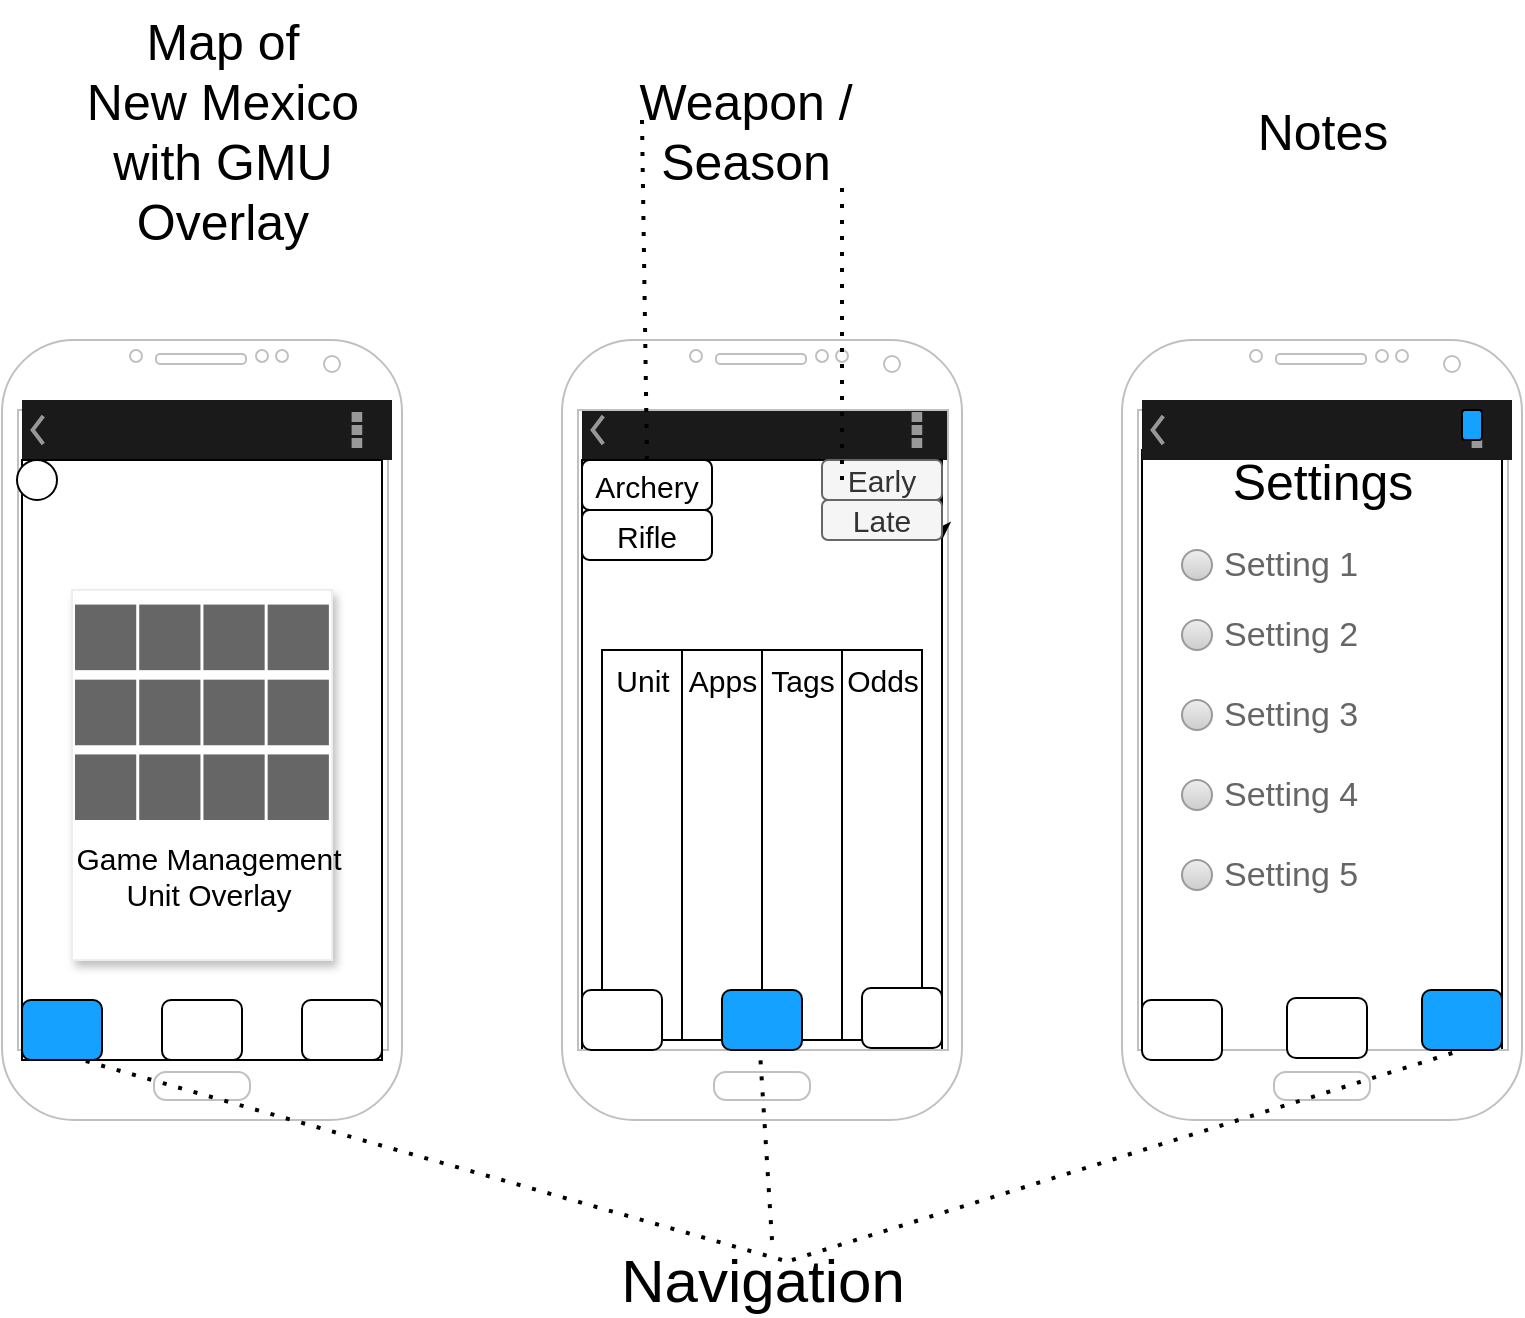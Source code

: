 <mxfile version="14.6.13" type="device"><diagram id="R2lEEEUBdFMjLlhIrx00" name="Page-1"><mxGraphModel dx="1086" dy="1906" grid="1" gridSize="10" guides="1" tooltips="1" connect="1" arrows="1" fold="1" page="1" pageScale="1" pageWidth="850" pageHeight="1100" math="0" shadow="0" extFonts="Permanent Marker^https://fonts.googleapis.com/css?family=Permanent+Marker"><root><mxCell id="0"/><mxCell id="1" parent="0"/><mxCell id="sCDjDBYQYxwlCfSlCo_a-119" value="" style="rounded=0;whiteSpace=wrap;html=1;fontSize=25;" parent="1" vertex="1"><mxGeometry x="610" y="-845" width="180" height="300" as="geometry"/></mxCell><mxCell id="sCDjDBYQYxwlCfSlCo_a-1" value="" style="verticalLabelPosition=bottom;verticalAlign=top;html=1;shadow=0;dashed=0;strokeWidth=1;shape=mxgraph.android.phone2;strokeColor=#c0c0c0;" parent="1" vertex="1"><mxGeometry x="40" y="-900" width="200" height="390" as="geometry"/></mxCell><mxCell id="sCDjDBYQYxwlCfSlCo_a-15" value="" style="strokeWidth=1;html=1;shadow=0;dashed=0;shape=mxgraph.android.action_bar;fillColor=#1A1A1A;strokeColor=#c0c0c0;strokeWidth=2;fontColor=#FFFFFF;fontSize=25;" parent="1" vertex="1"><mxGeometry x="50" y="-870" width="185" height="30" as="geometry"/></mxCell><mxCell id="sCDjDBYQYxwlCfSlCo_a-17" value="" style="rounded=0;whiteSpace=wrap;html=1;fontSize=25;" parent="1" vertex="1"><mxGeometry x="50" y="-840" width="180" height="300" as="geometry"/></mxCell><mxCell id="sCDjDBYQYxwlCfSlCo_a-24" value="" style="strokeWidth=1;html=1;shadow=0;dashed=0;shape=mxgraph.android.action_bar;fillColor=#1A1A1A;strokeColor=#c0c0c0;strokeWidth=2;fontColor=#FFFFFF;fontSize=25;" parent="1" vertex="1"><mxGeometry x="330" y="-870" width="185" height="30" as="geometry"/></mxCell><mxCell id="sCDjDBYQYxwlCfSlCo_a-25" value="" style="rounded=0;whiteSpace=wrap;html=1;fontSize=25;" parent="1" vertex="1"><mxGeometry x="330" y="-840" width="180" height="300" as="geometry"/></mxCell><mxCell id="sCDjDBYQYxwlCfSlCo_a-26" value="" style="verticalLabelPosition=bottom;verticalAlign=top;html=1;shadow=0;dashed=0;strokeWidth=1;shape=mxgraph.android.phone2;strokeColor=#c0c0c0;" parent="1" vertex="1"><mxGeometry x="320" y="-900" width="200" height="390" as="geometry"/></mxCell><mxCell id="sCDjDBYQYxwlCfSlCo_a-66" value="Notes" style="text;html=1;align=center;verticalAlign=middle;resizable=0;points=[];autosize=1;strokeColor=none;fontSize=25;" parent="1" vertex="1"><mxGeometry x="660" y="-1025" width="80" height="40" as="geometry"/></mxCell><mxCell id="sCDjDBYQYxwlCfSlCo_a-70" value="" style="verticalLabelPosition=bottom;verticalAlign=top;html=1;shadow=0;dashed=0;strokeWidth=1;shape=mxgraph.android.phone2;strokeColor=#c0c0c0;" parent="1" vertex="1"><mxGeometry x="600" y="-900" width="200" height="390" as="geometry"/></mxCell><mxCell id="sCDjDBYQYxwlCfSlCo_a-71" value="" style="strokeWidth=1;html=1;shadow=0;dashed=0;shape=mxgraph.android.action_bar;fillColor=#1A1A1A;strokeColor=#c0c0c0;strokeWidth=2;fontColor=#FFFFFF;fontSize=25;" parent="1" vertex="1"><mxGeometry x="610" y="-870" width="185" height="30" as="geometry"/></mxCell><mxCell id="sCDjDBYQYxwlCfSlCo_a-73" value="Settings" style="text;html=1;align=center;verticalAlign=middle;resizable=0;points=[];autosize=1;strokeColor=none;fontSize=25;" parent="1" vertex="1"><mxGeometry x="645" y="-850" width="110" height="40" as="geometry"/></mxCell><mxCell id="sCDjDBYQYxwlCfSlCo_a-74" value="Map of &lt;br&gt;New Mexico&lt;br&gt;with GMU&lt;br&gt;Overlay" style="text;html=1;align=center;verticalAlign=middle;resizable=0;points=[];autosize=1;strokeColor=none;fontSize=25;" parent="1" vertex="1"><mxGeometry x="75" y="-1070" width="150" height="130" as="geometry"/></mxCell><mxCell id="sCDjDBYQYxwlCfSlCo_a-75" value="" style="shape=rect;fillColor=#ffffff;strokeColor=#eeeeee;shadow=1;fontSize=25;rotation=-180;" parent="1" vertex="1"><mxGeometry x="75" y="-775" width="130" height="185" as="geometry"/></mxCell><mxCell id="sCDjDBYQYxwlCfSlCo_a-79" value="" style="shape=rect;strokeColor=none;fillColor=#666666;resizeWidth=1;resizeHeight=1;rotation=-180;" parent="sCDjDBYQYxwlCfSlCo_a-75" vertex="1"><mxGeometry x="0.012" width="30.61" height="32.786" relative="1" as="geometry"><mxPoint y="70" as="offset"/></mxGeometry></mxCell><mxCell id="sCDjDBYQYxwlCfSlCo_a-80" value="" style="shape=rect;strokeColor=none;fillColor=#666666;resizeWidth=1;resizeHeight=1;rotation=-180;" parent="sCDjDBYQYxwlCfSlCo_a-75" vertex="1"><mxGeometry x="0.259" width="30.61" height="32.786" relative="1" as="geometry"><mxPoint y="70" as="offset"/></mxGeometry></mxCell><mxCell id="sCDjDBYQYxwlCfSlCo_a-81" value="" style="shape=rect;strokeColor=none;fillColor=#666666;resizeWidth=1;resizeHeight=1;rotation=-180;" parent="sCDjDBYQYxwlCfSlCo_a-75" vertex="1"><mxGeometry x="0.506" width="30.61" height="32.786" relative="1" as="geometry"><mxPoint y="70" as="offset"/></mxGeometry></mxCell><mxCell id="sCDjDBYQYxwlCfSlCo_a-82" value="" style="shape=rect;strokeColor=none;fillColor=#666666;resizeWidth=1;resizeHeight=1;rotation=-180;" parent="sCDjDBYQYxwlCfSlCo_a-75" vertex="1"><mxGeometry x="0.753" width="30.61" height="32.786" relative="1" as="geometry"><mxPoint y="70" as="offset"/></mxGeometry></mxCell><mxCell id="sCDjDBYQYxwlCfSlCo_a-83" value="" style="shape=rect;strokeColor=none;fillColor=#666666;resizeWidth=1;resizeHeight=1;rotation=-180;" parent="sCDjDBYQYxwlCfSlCo_a-75" vertex="1"><mxGeometry x="0.012" y="0.202" width="30.61" height="32.786" relative="1" as="geometry"><mxPoint y="70" as="offset"/></mxGeometry></mxCell><mxCell id="sCDjDBYQYxwlCfSlCo_a-84" value="" style="shape=rect;strokeColor=none;fillColor=#666666;resizeWidth=1;resizeHeight=1;rotation=-180;" parent="sCDjDBYQYxwlCfSlCo_a-75" vertex="1"><mxGeometry x="0.259" y="0.202" width="30.61" height="32.786" relative="1" as="geometry"><mxPoint y="70" as="offset"/></mxGeometry></mxCell><mxCell id="sCDjDBYQYxwlCfSlCo_a-85" value="" style="shape=rect;strokeColor=none;fillColor=#666666;resizeWidth=1;resizeHeight=1;rotation=-180;" parent="sCDjDBYQYxwlCfSlCo_a-75" vertex="1"><mxGeometry x="0.506" y="0.202" width="30.61" height="32.786" relative="1" as="geometry"><mxPoint y="70" as="offset"/></mxGeometry></mxCell><mxCell id="sCDjDBYQYxwlCfSlCo_a-86" value="" style="shape=rect;strokeColor=none;fillColor=#666666;resizeWidth=1;resizeHeight=1;rotation=-180;" parent="sCDjDBYQYxwlCfSlCo_a-75" vertex="1"><mxGeometry x="0.753" y="0.202" width="30.61" height="32.786" relative="1" as="geometry"><mxPoint y="70" as="offset"/></mxGeometry></mxCell><mxCell id="sCDjDBYQYxwlCfSlCo_a-87" value="" style="shape=rect;strokeColor=none;fillColor=#666666;resizeWidth=1;resizeHeight=1;rotation=-180;" parent="sCDjDBYQYxwlCfSlCo_a-75" vertex="1"><mxGeometry x="0.012" y="0.405" width="30.61" height="32.786" relative="1" as="geometry"><mxPoint y="70" as="offset"/></mxGeometry></mxCell><mxCell id="sCDjDBYQYxwlCfSlCo_a-88" value="" style="shape=rect;strokeColor=none;fillColor=#666666;resizeWidth=1;resizeHeight=1;rotation=-180;" parent="sCDjDBYQYxwlCfSlCo_a-75" vertex="1"><mxGeometry x="0.259" y="0.405" width="30.61" height="32.786" relative="1" as="geometry"><mxPoint y="70" as="offset"/></mxGeometry></mxCell><mxCell id="sCDjDBYQYxwlCfSlCo_a-89" value="" style="shape=rect;strokeColor=none;fillColor=#666666;resizeWidth=1;resizeHeight=1;rotation=-180;" parent="sCDjDBYQYxwlCfSlCo_a-75" vertex="1"><mxGeometry x="0.506" y="0.405" width="30.61" height="32.786" relative="1" as="geometry"><mxPoint y="70" as="offset"/></mxGeometry></mxCell><mxCell id="sCDjDBYQYxwlCfSlCo_a-90" value="" style="shape=rect;strokeColor=none;fillColor=#666666;resizeWidth=1;resizeHeight=1;rotation=-180;" parent="sCDjDBYQYxwlCfSlCo_a-75" vertex="1"><mxGeometry x="0.753" y="0.405" width="30.61" height="32.786" relative="1" as="geometry"><mxPoint y="70" as="offset"/></mxGeometry></mxCell><mxCell id="sCDjDBYQYxwlCfSlCo_a-113" value="Game Management &lt;br style=&quot;font-size: 15px;&quot;&gt;Unit Overlay" style="text;html=1;align=center;verticalAlign=middle;resizable=0;points=[];autosize=1;strokeColor=none;fontSize=15;" parent="1" vertex="1"><mxGeometry x="67.5" y="-652.5" width="150" height="40" as="geometry"/></mxCell><mxCell id="sCDjDBYQYxwlCfSlCo_a-179" value="Setting 1" style="shape=ellipse;fillColor=#eeeeee;strokeColor=#999999;gradientColor=#cccccc;html=1;align=left;spacingLeft=4;fontSize=17;fontColor=#666666;labelPosition=right;shadow=0;" parent="1" vertex="1"><mxGeometry x="630" y="-795" width="15" height="15" as="geometry"/></mxCell><mxCell id="sCDjDBYQYxwlCfSlCo_a-180" value="Setting 2" style="shape=ellipse;fillColor=#eeeeee;strokeColor=#999999;gradientColor=#cccccc;html=1;align=left;spacingLeft=4;fontSize=17;fontColor=#666666;labelPosition=right;shadow=0;" parent="1" vertex="1"><mxGeometry x="630" y="-760" width="15" height="15" as="geometry"/></mxCell><mxCell id="sCDjDBYQYxwlCfSlCo_a-181" value="Setting 3" style="shape=ellipse;fillColor=#eeeeee;strokeColor=#999999;gradientColor=#cccccc;html=1;align=left;spacingLeft=4;fontSize=17;fontColor=#666666;labelPosition=right;shadow=0;" parent="1" vertex="1"><mxGeometry x="630" y="-720" width="15" height="15" as="geometry"/></mxCell><mxCell id="sCDjDBYQYxwlCfSlCo_a-182" value="Setting 4" style="shape=ellipse;fillColor=#eeeeee;strokeColor=#999999;gradientColor=#cccccc;html=1;align=left;spacingLeft=4;fontSize=17;fontColor=#666666;labelPosition=right;shadow=0;" parent="1" vertex="1"><mxGeometry x="630" y="-680" width="15" height="15" as="geometry"/></mxCell><mxCell id="sCDjDBYQYxwlCfSlCo_a-183" value="Setting 5" style="shape=ellipse;fillColor=#eeeeee;strokeColor=#999999;gradientColor=#cccccc;html=1;align=left;spacingLeft=4;fontSize=17;fontColor=#666666;labelPosition=right;shadow=0;" parent="1" vertex="1"><mxGeometry x="630" y="-640" width="15" height="15" as="geometry"/></mxCell><mxCell id="r6fTCeA_7lWzFZ74UTPV-1" value="Weapon /&amp;nbsp;&lt;br&gt;Season&amp;nbsp;" style="text;html=1;align=center;verticalAlign=middle;resizable=0;points=[];autosize=1;strokeColor=none;fontSize=25;" parent="1" vertex="1"><mxGeometry x="350" y="-1040" width="130" height="70" as="geometry"/></mxCell><mxCell id="r6fTCeA_7lWzFZ74UTPV-2" value="" style="rounded=0;whiteSpace=wrap;html=1;fontSize=25;" parent="1" vertex="1"><mxGeometry x="340" y="-745" width="40" height="195" as="geometry"/></mxCell><mxCell id="r6fTCeA_7lWzFZ74UTPV-3" value="" style="rounded=0;whiteSpace=wrap;html=1;fontSize=25;" parent="1" vertex="1"><mxGeometry x="380" y="-745" width="40" height="195" as="geometry"/></mxCell><mxCell id="r6fTCeA_7lWzFZ74UTPV-4" value="" style="rounded=0;whiteSpace=wrap;html=1;fontSize=25;" parent="1" vertex="1"><mxGeometry x="420" y="-745" width="40" height="195" as="geometry"/></mxCell><mxCell id="r6fTCeA_7lWzFZ74UTPV-5" value="" style="rounded=0;whiteSpace=wrap;html=1;fontSize=25;" parent="1" vertex="1"><mxGeometry x="460" y="-745" width="40" height="195" as="geometry"/></mxCell><mxCell id="r6fTCeA_7lWzFZ74UTPV-6" value="Unit" style="text;html=1;align=center;verticalAlign=middle;resizable=0;points=[];autosize=1;strokeColor=none;fontSize=15;" parent="1" vertex="1"><mxGeometry x="340" y="-740" width="40" height="20" as="geometry"/></mxCell><mxCell id="r6fTCeA_7lWzFZ74UTPV-7" value="Apps" style="text;html=1;align=center;verticalAlign=middle;resizable=0;points=[];autosize=1;strokeColor=none;fontSize=15;" parent="1" vertex="1"><mxGeometry x="375" y="-740" width="50" height="20" as="geometry"/></mxCell><mxCell id="r6fTCeA_7lWzFZ74UTPV-8" value="Tags" style="text;html=1;align=center;verticalAlign=middle;resizable=0;points=[];autosize=1;strokeColor=none;fontSize=15;" parent="1" vertex="1"><mxGeometry x="415" y="-740" width="50" height="20" as="geometry"/></mxCell><mxCell id="r6fTCeA_7lWzFZ74UTPV-9" value="Odds" style="text;html=1;align=center;verticalAlign=middle;resizable=0;points=[];autosize=1;strokeColor=none;fontSize=15;" parent="1" vertex="1"><mxGeometry x="455" y="-740" width="50" height="20" as="geometry"/></mxCell><mxCell id="r6fTCeA_7lWzFZ74UTPV-10" value="" style="ellipse;whiteSpace=wrap;html=1;aspect=fixed;fontSize=15;" parent="1" vertex="1"><mxGeometry x="47.5" y="-840" width="20" height="20" as="geometry"/></mxCell><mxCell id="r6fTCeA_7lWzFZ74UTPV-15" value="" style="rounded=1;whiteSpace=wrap;html=1;fontSize=15;fontColor=#14A1FF;fillColor=#14A1FF;" parent="1" vertex="1"><mxGeometry x="50" y="-570" width="40" height="30" as="geometry"/></mxCell><mxCell id="r6fTCeA_7lWzFZ74UTPV-17" value="" style="rounded=1;whiteSpace=wrap;html=1;fontSize=15;fontColor=#14A1FF;fillColor=#14A1FF;" parent="1" vertex="1"><mxGeometry x="400" y="-575" width="40" height="30" as="geometry"/></mxCell><mxCell id="r6fTCeA_7lWzFZ74UTPV-18" value="" style="rounded=1;whiteSpace=wrap;html=1;fontSize=15;fontColor=#14A1FF;fillColor=#14A1FF;" parent="1" vertex="1"><mxGeometry x="770" y="-865" width="10" height="15" as="geometry"/></mxCell><mxCell id="r6fTCeA_7lWzFZ74UTPV-19" value="Archery" style="rounded=1;whiteSpace=wrap;html=1;fontSize=15;" parent="1" vertex="1"><mxGeometry x="330" y="-840" width="65" height="25" as="geometry"/></mxCell><mxCell id="r6fTCeA_7lWzFZ74UTPV-20" value="Rifle" style="rounded=1;whiteSpace=wrap;html=1;fontSize=15;" parent="1" vertex="1"><mxGeometry x="330" y="-815" width="65" height="25" as="geometry"/></mxCell><mxCell id="-9w-FaSEoJDeQubgt4zf-15" style="edgeStyle=orthogonalEdgeStyle;rounded=0;orthogonalLoop=1;jettySize=auto;html=1;exitX=0.5;exitY=1;exitDx=0;exitDy=0;entryX=1;entryY=1;entryDx=0;entryDy=0;" parent="1" source="r6fTCeA_7lWzFZ74UTPV-22" target="r6fTCeA_7lWzFZ74UTPV-23" edge="1"><mxGeometry relative="1" as="geometry"/></mxCell><mxCell id="r6fTCeA_7lWzFZ74UTPV-22" value="Early" style="rounded=1;whiteSpace=wrap;html=1;fontSize=15;fontColor=#333333;fillColor=#f5f5f5;strokeColor=#666666;" parent="1" vertex="1"><mxGeometry x="450" y="-840" width="60" height="20" as="geometry"/></mxCell><mxCell id="r6fTCeA_7lWzFZ74UTPV-23" value="Late" style="rounded=1;whiteSpace=wrap;html=1;fontSize=15;fontColor=#333333;fillColor=#f5f5f5;strokeColor=#666666;" parent="1" vertex="1"><mxGeometry x="450" y="-820" width="60" height="20" as="geometry"/></mxCell><mxCell id="-9w-FaSEoJDeQubgt4zf-3" value="" style="rounded=1;whiteSpace=wrap;html=1;fontSize=15;fontColor=#14A1FF;fillColor=#FFFFFF;" parent="1" vertex="1"><mxGeometry x="120" y="-570" width="40" height="30" as="geometry"/></mxCell><mxCell id="-9w-FaSEoJDeQubgt4zf-4" value="" style="rounded=1;whiteSpace=wrap;html=1;fontSize=15;fontColor=#14A1FF;fillColor=#FFFFFF;" parent="1" vertex="1"><mxGeometry x="330" y="-575" width="40" height="30" as="geometry"/></mxCell><mxCell id="-9w-FaSEoJDeQubgt4zf-5" value="" style="rounded=1;whiteSpace=wrap;html=1;fontSize=15;fontColor=#14A1FF;fillColor=#FFFFFF;" parent="1" vertex="1"><mxGeometry x="470" y="-576" width="40" height="30" as="geometry"/></mxCell><mxCell id="-9w-FaSEoJDeQubgt4zf-6" value="" style="rounded=1;whiteSpace=wrap;html=1;fontSize=15;fontColor=#14A1FF;fillColor=#FFFFFF;" parent="1" vertex="1"><mxGeometry x="610" y="-570" width="40" height="30" as="geometry"/></mxCell><mxCell id="-9w-FaSEoJDeQubgt4zf-7" value="" style="rounded=1;whiteSpace=wrap;html=1;fontSize=15;fontColor=#14A1FF;fillColor=#FFFFFF;" parent="1" vertex="1"><mxGeometry x="682.5" y="-571" width="40" height="30" as="geometry"/></mxCell><mxCell id="-9w-FaSEoJDeQubgt4zf-9" value="" style="rounded=1;whiteSpace=wrap;html=1;fontSize=15;fontColor=#14A1FF;fillColor=#FFFFFF;" parent="1" vertex="1"><mxGeometry x="190" y="-570" width="40" height="30" as="geometry"/></mxCell><mxCell id="-9w-FaSEoJDeQubgt4zf-10" value="" style="rounded=1;whiteSpace=wrap;html=1;fontSize=15;fontColor=#14A1FF;fillColor=#14A1FF;" parent="1" vertex="1"><mxGeometry x="750" y="-575" width="40" height="30" as="geometry"/></mxCell><mxCell id="-9w-FaSEoJDeQubgt4zf-11" value="&lt;font style=&quot;font-size: 30px&quot;&gt;Navigation&lt;/font&gt;" style="text;html=1;align=center;verticalAlign=middle;resizable=0;points=[];autosize=1;strokeColor=none;" parent="1" vertex="1"><mxGeometry x="340" y="-445" width="160" height="30" as="geometry"/></mxCell><mxCell id="-9w-FaSEoJDeQubgt4zf-12" value="" style="endArrow=none;dashed=1;html=1;dashPattern=1 3;strokeWidth=2;entryX=0.495;entryY=0.913;entryDx=0;entryDy=0;entryPerimeter=0;" parent="1" target="sCDjDBYQYxwlCfSlCo_a-26" edge="1"><mxGeometry width="50" height="50" relative="1" as="geometry"><mxPoint x="425" y="-450" as="sourcePoint"/><mxPoint x="475" y="-500" as="targetPoint"/></mxGeometry></mxCell><mxCell id="-9w-FaSEoJDeQubgt4zf-13" value="" style="endArrow=none;dashed=1;html=1;dashPattern=1 3;strokeWidth=2;entryX=0.5;entryY=1;entryDx=0;entryDy=0;" parent="1" target="-9w-FaSEoJDeQubgt4zf-10" edge="1"><mxGeometry width="50" height="50" relative="1" as="geometry"><mxPoint x="435" y="-440" as="sourcePoint"/><mxPoint x="438" y="-519.11" as="targetPoint"/></mxGeometry></mxCell><mxCell id="-9w-FaSEoJDeQubgt4zf-14" value="" style="endArrow=none;dashed=1;html=1;dashPattern=1 3;strokeWidth=2;entryX=0.75;entryY=1;entryDx=0;entryDy=0;" parent="1" target="r6fTCeA_7lWzFZ74UTPV-15" edge="1"><mxGeometry width="50" height="50" relative="1" as="geometry"><mxPoint x="430" y="-440" as="sourcePoint"/><mxPoint x="438" y="-519.11" as="targetPoint"/></mxGeometry></mxCell><mxCell id="-9w-FaSEoJDeQubgt4zf-16" value="" style="endArrow=none;dashed=1;html=1;dashPattern=1 3;strokeWidth=2;exitX=0.5;exitY=0;exitDx=0;exitDy=0;" parent="1" source="r6fTCeA_7lWzFZ74UTPV-19" edge="1"><mxGeometry width="50" height="50" relative="1" as="geometry"><mxPoint x="310" y="-960" as="sourcePoint"/><mxPoint x="360" y="-1010" as="targetPoint"/></mxGeometry></mxCell><mxCell id="-9w-FaSEoJDeQubgt4zf-17" value="" style="endArrow=none;dashed=1;html=1;dashPattern=1 3;strokeWidth=2;" parent="1" edge="1"><mxGeometry width="50" height="50" relative="1" as="geometry"><mxPoint x="460" y="-830" as="sourcePoint"/><mxPoint x="460" y="-980" as="targetPoint"/></mxGeometry></mxCell></root></mxGraphModel></diagram></mxfile>